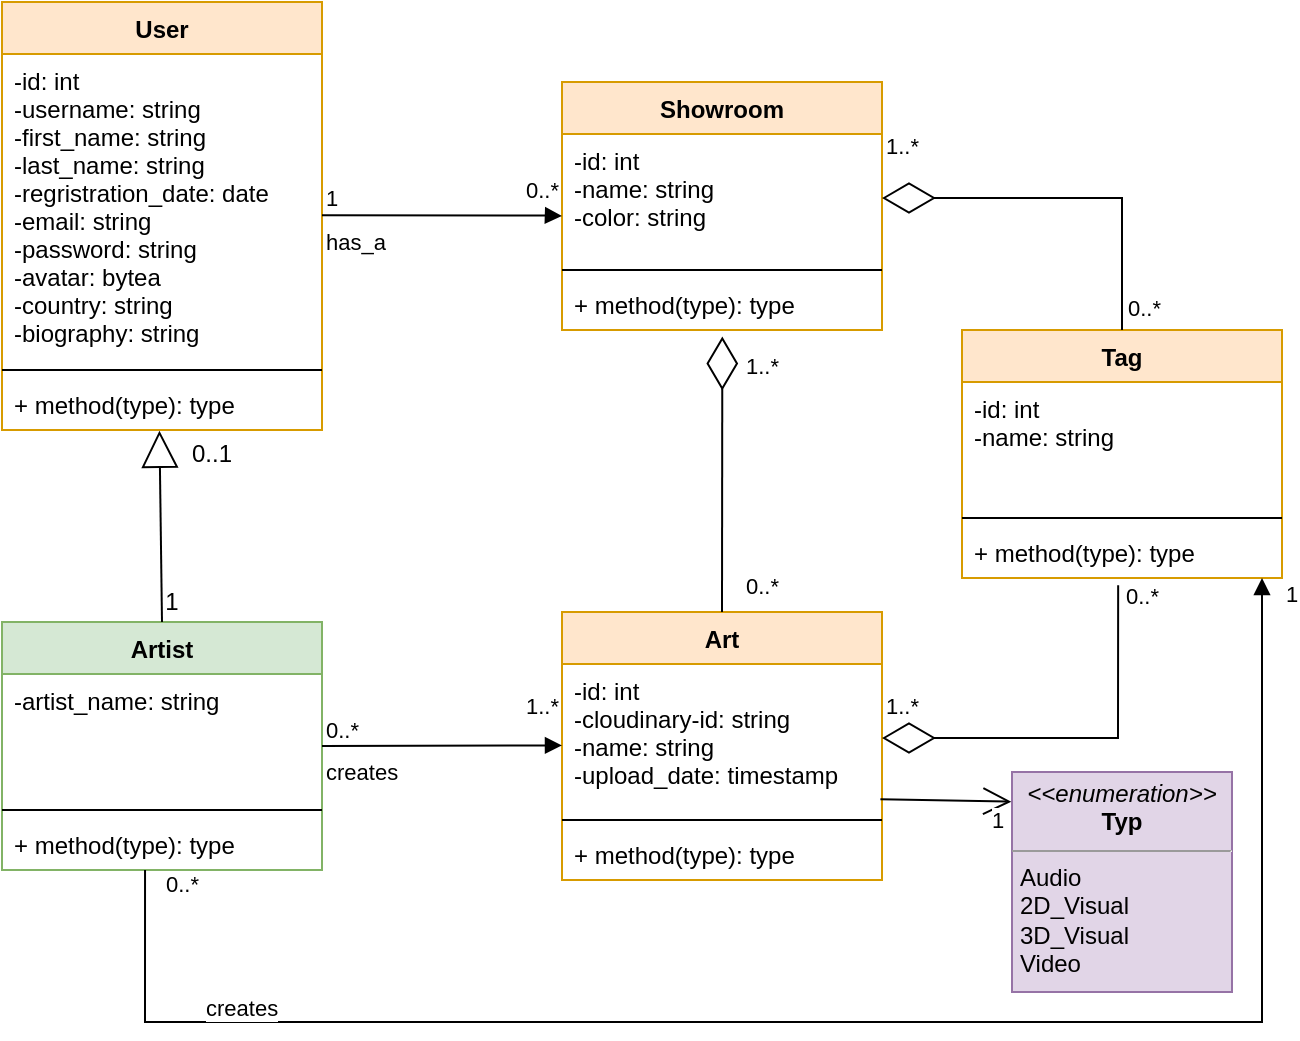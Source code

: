<mxfile version="15.8.4" type="device"><diagram id="lXlhnuPaVK8OzuQIuYaO" name="Page-1"><mxGraphModel dx="1102" dy="620" grid="1" gridSize="10" guides="1" tooltips="1" connect="1" arrows="1" fold="1" page="1" pageScale="1" pageWidth="827" pageHeight="1169" math="0" shadow="0"><root><mxCell id="0"/><mxCell id="1" parent="0"/><mxCell id="ckCnOFgn9SmFcDW9T2eo-1" value="Art" style="swimlane;fontStyle=1;align=center;verticalAlign=top;childLayout=stackLayout;horizontal=1;startSize=26;horizontalStack=0;resizeParent=1;resizeParentMax=0;resizeLast=0;collapsible=1;marginBottom=0;fillColor=#ffe6cc;strokeColor=#d79b00;" parent="1" vertex="1"><mxGeometry x="430" y="505" width="160" height="134" as="geometry"/></mxCell><mxCell id="ckCnOFgn9SmFcDW9T2eo-2" value="-id: int&#10;-cloudinary-id: string&#10;-name: string&#10;-upload_date: timestamp" style="text;strokeColor=none;fillColor=none;align=left;verticalAlign=top;spacingLeft=4;spacingRight=4;overflow=hidden;rotatable=0;points=[[0,0.5],[1,0.5]];portConstraint=eastwest;" parent="ckCnOFgn9SmFcDW9T2eo-1" vertex="1"><mxGeometry y="26" width="160" height="74" as="geometry"/></mxCell><mxCell id="ckCnOFgn9SmFcDW9T2eo-3" value="" style="line;strokeWidth=1;fillColor=none;align=left;verticalAlign=middle;spacingTop=-1;spacingLeft=3;spacingRight=3;rotatable=0;labelPosition=right;points=[];portConstraint=eastwest;" parent="ckCnOFgn9SmFcDW9T2eo-1" vertex="1"><mxGeometry y="100" width="160" height="8" as="geometry"/></mxCell><mxCell id="ckCnOFgn9SmFcDW9T2eo-4" value="+ method(type): type" style="text;strokeColor=none;fillColor=none;align=left;verticalAlign=top;spacingLeft=4;spacingRight=4;overflow=hidden;rotatable=0;points=[[0,0.5],[1,0.5]];portConstraint=eastwest;" parent="ckCnOFgn9SmFcDW9T2eo-1" vertex="1"><mxGeometry y="108" width="160" height="26" as="geometry"/></mxCell><mxCell id="ckCnOFgn9SmFcDW9T2eo-9" value="Showroom" style="swimlane;fontStyle=1;align=center;verticalAlign=top;childLayout=stackLayout;horizontal=1;startSize=26;horizontalStack=0;resizeParent=1;resizeParentMax=0;resizeLast=0;collapsible=1;marginBottom=0;fillColor=#ffe6cc;strokeColor=#d79b00;" parent="1" vertex="1"><mxGeometry x="430" y="240" width="160" height="124" as="geometry"/></mxCell><mxCell id="ckCnOFgn9SmFcDW9T2eo-10" value="-id: int&#10;-name: string&#10;-color: string" style="text;strokeColor=none;fillColor=none;align=left;verticalAlign=top;spacingLeft=4;spacingRight=4;overflow=hidden;rotatable=0;points=[[0,0.5],[1,0.5]];portConstraint=eastwest;" parent="ckCnOFgn9SmFcDW9T2eo-9" vertex="1"><mxGeometry y="26" width="160" height="64" as="geometry"/></mxCell><mxCell id="ckCnOFgn9SmFcDW9T2eo-11" value="" style="line;strokeWidth=1;fillColor=none;align=left;verticalAlign=middle;spacingTop=-1;spacingLeft=3;spacingRight=3;rotatable=0;labelPosition=right;points=[];portConstraint=eastwest;" parent="ckCnOFgn9SmFcDW9T2eo-9" vertex="1"><mxGeometry y="90" width="160" height="8" as="geometry"/></mxCell><mxCell id="ckCnOFgn9SmFcDW9T2eo-12" value="+ method(type): type" style="text;strokeColor=none;fillColor=none;align=left;verticalAlign=top;spacingLeft=4;spacingRight=4;overflow=hidden;rotatable=0;points=[[0,0.5],[1,0.5]];portConstraint=eastwest;" parent="ckCnOFgn9SmFcDW9T2eo-9" vertex="1"><mxGeometry y="98" width="160" height="26" as="geometry"/></mxCell><mxCell id="ckCnOFgn9SmFcDW9T2eo-13" value="Tag" style="swimlane;fontStyle=1;align=center;verticalAlign=top;childLayout=stackLayout;horizontal=1;startSize=26;horizontalStack=0;resizeParent=1;resizeParentMax=0;resizeLast=0;collapsible=1;marginBottom=0;fillColor=#ffe6cc;strokeColor=#d79b00;" parent="1" vertex="1"><mxGeometry x="630" y="364" width="160" height="124" as="geometry"/></mxCell><mxCell id="ckCnOFgn9SmFcDW9T2eo-14" value="-id: int&#10;-name: string&#10;" style="text;strokeColor=none;fillColor=none;align=left;verticalAlign=top;spacingLeft=4;spacingRight=4;overflow=hidden;rotatable=0;points=[[0,0.5],[1,0.5]];portConstraint=eastwest;" parent="ckCnOFgn9SmFcDW9T2eo-13" vertex="1"><mxGeometry y="26" width="160" height="64" as="geometry"/></mxCell><mxCell id="ckCnOFgn9SmFcDW9T2eo-15" value="" style="line;strokeWidth=1;fillColor=none;align=left;verticalAlign=middle;spacingTop=-1;spacingLeft=3;spacingRight=3;rotatable=0;labelPosition=right;points=[];portConstraint=eastwest;" parent="ckCnOFgn9SmFcDW9T2eo-13" vertex="1"><mxGeometry y="90" width="160" height="8" as="geometry"/></mxCell><mxCell id="ckCnOFgn9SmFcDW9T2eo-16" value="+ method(type): type" style="text;strokeColor=none;fillColor=none;align=left;verticalAlign=top;spacingLeft=4;spacingRight=4;overflow=hidden;rotatable=0;points=[[0,0.5],[1,0.5]];portConstraint=eastwest;" parent="ckCnOFgn9SmFcDW9T2eo-13" vertex="1"><mxGeometry y="98" width="160" height="26" as="geometry"/></mxCell><mxCell id="ckCnOFgn9SmFcDW9T2eo-17" value="Artist" style="swimlane;fontStyle=1;align=center;verticalAlign=top;childLayout=stackLayout;horizontal=1;startSize=26;horizontalStack=0;resizeParent=1;resizeParentMax=0;resizeLast=0;collapsible=1;marginBottom=0;fillColor=#d5e8d4;strokeColor=#82b366;" parent="1" vertex="1"><mxGeometry x="150" y="510" width="160" height="124" as="geometry"/></mxCell><mxCell id="ckCnOFgn9SmFcDW9T2eo-18" value="-artist_name: string" style="text;strokeColor=none;fillColor=none;align=left;verticalAlign=top;spacingLeft=4;spacingRight=4;overflow=hidden;rotatable=0;points=[[0,0.5],[1,0.5]];portConstraint=eastwest;" parent="ckCnOFgn9SmFcDW9T2eo-17" vertex="1"><mxGeometry y="26" width="160" height="64" as="geometry"/></mxCell><mxCell id="ckCnOFgn9SmFcDW9T2eo-19" value="" style="line;strokeWidth=1;fillColor=none;align=left;verticalAlign=middle;spacingTop=-1;spacingLeft=3;spacingRight=3;rotatable=0;labelPosition=right;points=[];portConstraint=eastwest;" parent="ckCnOFgn9SmFcDW9T2eo-17" vertex="1"><mxGeometry y="90" width="160" height="8" as="geometry"/></mxCell><mxCell id="ckCnOFgn9SmFcDW9T2eo-20" value="+ method(type): type" style="text;strokeColor=none;fillColor=none;align=left;verticalAlign=top;spacingLeft=4;spacingRight=4;overflow=hidden;rotatable=0;points=[[0,0.5],[1,0.5]];portConstraint=eastwest;" parent="ckCnOFgn9SmFcDW9T2eo-17" vertex="1"><mxGeometry y="98" width="160" height="26" as="geometry"/></mxCell><mxCell id="ckCnOFgn9SmFcDW9T2eo-21" value="User" style="swimlane;fontStyle=1;align=center;verticalAlign=top;childLayout=stackLayout;horizontal=1;startSize=26;horizontalStack=0;resizeParent=1;resizeParentMax=0;resizeLast=0;collapsible=1;marginBottom=0;fillColor=#ffe6cc;strokeColor=#d79b00;" parent="1" vertex="1"><mxGeometry x="150" y="200" width="160" height="214" as="geometry"/></mxCell><mxCell id="ckCnOFgn9SmFcDW9T2eo-22" value="-id: int&#10;-username: string&#10;-first_name: string&#10;-last_name: string&#10;-regristration_date: date&#10;-email: string&#10;-password: string&#10;-avatar: bytea&#10;-country: string&#10;-biography: string&#10;" style="text;align=left;verticalAlign=top;spacingLeft=4;spacingRight=4;overflow=hidden;rotatable=0;points=[[0,0.5],[1,0.5]];portConstraint=eastwest;" parent="ckCnOFgn9SmFcDW9T2eo-21" vertex="1"><mxGeometry y="26" width="160" height="154" as="geometry"/></mxCell><mxCell id="ckCnOFgn9SmFcDW9T2eo-23" value="" style="line;strokeWidth=1;fillColor=none;align=left;verticalAlign=middle;spacingTop=-1;spacingLeft=3;spacingRight=3;rotatable=0;labelPosition=right;points=[];portConstraint=eastwest;" parent="ckCnOFgn9SmFcDW9T2eo-21" vertex="1"><mxGeometry y="180" width="160" height="8" as="geometry"/></mxCell><mxCell id="ckCnOFgn9SmFcDW9T2eo-24" value="+ method(type): type" style="text;strokeColor=none;fillColor=none;align=left;verticalAlign=top;spacingLeft=4;spacingRight=4;overflow=hidden;rotatable=0;points=[[0,0.5],[1,0.5]];portConstraint=eastwest;" parent="ckCnOFgn9SmFcDW9T2eo-21" vertex="1"><mxGeometry y="188" width="160" height="26" as="geometry"/></mxCell><mxCell id="ckCnOFgn9SmFcDW9T2eo-29" value="" style="endArrow=block;endSize=16;endFill=0;html=1;rounded=0;fontColor=#000000;exitX=0.5;exitY=0;exitDx=0;exitDy=0;entryX=0.492;entryY=1.013;entryDx=0;entryDy=0;entryPerimeter=0;" parent="1" source="ckCnOFgn9SmFcDW9T2eo-17" target="ckCnOFgn9SmFcDW9T2eo-24" edge="1"><mxGeometry width="160" relative="1" as="geometry"><mxPoint x="560" y="400" as="sourcePoint"/><mxPoint x="550" y="310" as="targetPoint"/></mxGeometry></mxCell><mxCell id="ckCnOFgn9SmFcDW9T2eo-42" value="" style="endArrow=diamondThin;endFill=0;endSize=24;html=1;rounded=0;fontColor=#000000;exitX=0.488;exitY=1.141;exitDx=0;exitDy=0;exitPerimeter=0;entryX=1;entryY=0.5;entryDx=0;entryDy=0;" parent="1" source="ckCnOFgn9SmFcDW9T2eo-16" target="ckCnOFgn9SmFcDW9T2eo-2" edge="1"><mxGeometry width="160" relative="1" as="geometry"><mxPoint x="700" y="571.17" as="sourcePoint"/><mxPoint x="860" y="571.17" as="targetPoint"/><Array as="points"><mxPoint x="708" y="568"/></Array></mxGeometry></mxCell><mxCell id="ckCnOFgn9SmFcDW9T2eo-43" value="" style="endArrow=diamondThin;endFill=0;endSize=24;html=1;rounded=0;fontColor=#000000;exitX=0.5;exitY=0;exitDx=0;exitDy=0;entryX=1;entryY=0.5;entryDx=0;entryDy=0;" parent="1" source="ckCnOFgn9SmFcDW9T2eo-13" target="ckCnOFgn9SmFcDW9T2eo-10" edge="1"><mxGeometry width="160" relative="1" as="geometry"><mxPoint x="690" y="301.17" as="sourcePoint"/><mxPoint x="850" y="301.17" as="targetPoint"/><Array as="points"><mxPoint x="710" y="298"/></Array></mxGeometry></mxCell><mxCell id="ckCnOFgn9SmFcDW9T2eo-47" value="" style="endArrow=diamondThin;endFill=0;endSize=24;html=1;rounded=0;fontColor=#000000;exitX=0.5;exitY=0;exitDx=0;exitDy=0;entryX=0.501;entryY=1.126;entryDx=0;entryDy=0;entryPerimeter=0;" parent="1" source="ckCnOFgn9SmFcDW9T2eo-1" target="ckCnOFgn9SmFcDW9T2eo-12" edge="1"><mxGeometry width="160" relative="1" as="geometry"><mxPoint x="510" y="500" as="sourcePoint"/><mxPoint x="480" y="410" as="targetPoint"/></mxGeometry></mxCell><mxCell id="ckCnOFgn9SmFcDW9T2eo-52" value="1" style="text;html=1;strokeColor=none;fillColor=none;align=center;verticalAlign=middle;whiteSpace=wrap;rounded=0;fontColor=#000000;" parent="1" vertex="1"><mxGeometry x="220" y="490" width="30" height="20" as="geometry"/></mxCell><mxCell id="ckCnOFgn9SmFcDW9T2eo-56" value="0..1" style="text;html=1;strokeColor=none;fillColor=none;align=center;verticalAlign=middle;whiteSpace=wrap;rounded=0;fontColor=#000000;" parent="1" vertex="1"><mxGeometry x="240" y="416" width="30" height="20" as="geometry"/></mxCell><mxCell id="ckCnOFgn9SmFcDW9T2eo-63" value="creates" style="endArrow=block;endFill=1;html=1;edgeStyle=orthogonalEdgeStyle;align=left;verticalAlign=top;rounded=0;fontColor=#000000;" parent="1" edge="1"><mxGeometry x="-1" relative="1" as="geometry"><mxPoint x="310" y="572" as="sourcePoint"/><mxPoint x="430" y="571.66" as="targetPoint"/><Array as="points"><mxPoint x="430" y="572"/></Array><mxPoint as="offset"/></mxGeometry></mxCell><mxCell id="ckCnOFgn9SmFcDW9T2eo-64" value="0..*" style="edgeLabel;resizable=0;html=1;align=left;verticalAlign=bottom;fontColor=#000000;" parent="ckCnOFgn9SmFcDW9T2eo-63" connectable="0" vertex="1"><mxGeometry x="-1" relative="1" as="geometry"/></mxCell><mxCell id="ckCnOFgn9SmFcDW9T2eo-65" value="has_a" style="endArrow=block;endFill=1;html=1;edgeStyle=orthogonalEdgeStyle;align=left;verticalAlign=top;rounded=0;fontColor=#000000;" parent="1" edge="1"><mxGeometry x="-1" relative="1" as="geometry"><mxPoint x="310" y="306.66" as="sourcePoint"/><mxPoint x="430" y="307" as="targetPoint"/><Array as="points"><mxPoint x="420" y="306.66"/><mxPoint x="420" y="306.66"/></Array></mxGeometry></mxCell><mxCell id="ckCnOFgn9SmFcDW9T2eo-66" value="1" style="edgeLabel;resizable=0;html=1;align=left;verticalAlign=bottom;fontColor=#000000;" parent="ckCnOFgn9SmFcDW9T2eo-65" connectable="0" vertex="1"><mxGeometry x="-1" relative="1" as="geometry"/></mxCell><mxCell id="ckCnOFgn9SmFcDW9T2eo-68" value="1..*" style="edgeLabel;resizable=0;html=1;align=left;verticalAlign=bottom;fontColor=#000000;" parent="1" connectable="0" vertex="1"><mxGeometry x="410" y="560" as="geometry"/></mxCell><mxCell id="ckCnOFgn9SmFcDW9T2eo-69" value="1..*" style="edgeLabel;resizable=0;html=1;align=left;verticalAlign=bottom;fontColor=#000000;" parent="1" connectable="0" vertex="1"><mxGeometry x="590" y="560" as="geometry"/></mxCell><mxCell id="ckCnOFgn9SmFcDW9T2eo-70" value="0..*" style="edgeLabel;resizable=0;html=1;align=left;verticalAlign=bottom;fontColor=#000000;" parent="1" connectable="0" vertex="1"><mxGeometry x="710" y="505" as="geometry"/></mxCell><mxCell id="ckCnOFgn9SmFcDW9T2eo-72" value="creates" style="endArrow=block;endFill=1;html=1;edgeStyle=orthogonalEdgeStyle;align=left;verticalAlign=top;rounded=0;fontColor=#000000;exitX=0.447;exitY=0.998;exitDx=0;exitDy=0;exitPerimeter=0;" parent="1" source="ckCnOFgn9SmFcDW9T2eo-20" target="ckCnOFgn9SmFcDW9T2eo-16" edge="1"><mxGeometry x="-0.756" y="20" relative="1" as="geometry"><mxPoint x="230" y="720" as="sourcePoint"/><mxPoint x="780" y="500" as="targetPoint"/><Array as="points"><mxPoint x="222" y="710"/><mxPoint x="780" y="710"/></Array><mxPoint as="offset"/></mxGeometry></mxCell><mxCell id="ckCnOFgn9SmFcDW9T2eo-73" value="0..*" style="edgeLabel;resizable=0;html=1;align=left;verticalAlign=bottom;fontColor=#000000;" parent="ckCnOFgn9SmFcDW9T2eo-72" connectable="0" vertex="1"><mxGeometry x="-1" relative="1" as="geometry"><mxPoint x="8" y="16" as="offset"/></mxGeometry></mxCell><mxCell id="ckCnOFgn9SmFcDW9T2eo-74" value="1" style="edgeLabel;resizable=0;html=1;align=left;verticalAlign=bottom;fontColor=#000000;" parent="1" connectable="0" vertex="1"><mxGeometry x="790" y="504.998" as="geometry"/></mxCell><mxCell id="ckCnOFgn9SmFcDW9T2eo-75" value="0..*" style="edgeLabel;resizable=0;html=1;align=left;verticalAlign=bottom;fontColor=#000000;" parent="1" connectable="0" vertex="1"><mxGeometry x="720" y="510" as="geometry"><mxPoint x="-9" y="-149" as="offset"/></mxGeometry></mxCell><mxCell id="ckCnOFgn9SmFcDW9T2eo-77" value="1..*" style="edgeLabel;resizable=0;html=1;align=left;verticalAlign=bottom;fontColor=#000000;" parent="1" connectable="0" vertex="1"><mxGeometry x="590" y="280" as="geometry"/></mxCell><mxCell id="ckCnOFgn9SmFcDW9T2eo-78" value="0..*" style="edgeLabel;resizable=0;html=1;align=left;verticalAlign=bottom;fontColor=#000000;" parent="1" connectable="0" vertex="1"><mxGeometry x="520" y="500" as="geometry"/></mxCell><mxCell id="ckCnOFgn9SmFcDW9T2eo-79" value="1..*" style="edgeLabel;resizable=0;html=1;align=left;verticalAlign=bottom;fontColor=#000000;" parent="1" connectable="0" vertex="1"><mxGeometry x="520" y="390" as="geometry"/></mxCell><mxCell id="ckCnOFgn9SmFcDW9T2eo-80" value="0..*" style="edgeLabel;resizable=0;html=1;align=left;verticalAlign=bottom;fontColor=#000000;" parent="1" connectable="0" vertex="1"><mxGeometry x="410" y="302" as="geometry"/></mxCell><mxCell id="ckCnOFgn9SmFcDW9T2eo-92" value="&lt;p style=&quot;margin: 0px ; margin-top: 4px ; text-align: center&quot;&gt;&lt;i&gt;&amp;lt;&amp;lt;enumeration&amp;gt;&amp;gt;&lt;/i&gt;&lt;br&gt;&lt;b&gt;Typ&lt;/b&gt;&lt;/p&gt;&lt;hr size=&quot;1&quot;&gt;&lt;p style=&quot;margin: 0px ; margin-left: 4px&quot;&gt;Audio&lt;/p&gt;&lt;p style=&quot;margin: 0px ; margin-left: 4px&quot;&gt;2D_Visual&lt;/p&gt;&lt;p style=&quot;margin: 0px ; margin-left: 4px&quot;&gt;3D_Visual&lt;/p&gt;&lt;p style=&quot;margin: 0px ; margin-left: 4px&quot;&gt;Video&lt;/p&gt;&lt;p style=&quot;margin: 0px ; margin-left: 4px&quot;&gt;&lt;br&gt;&lt;/p&gt;&lt;p style=&quot;margin: 0px ; margin-left: 4px&quot;&gt;&lt;br&gt;&lt;/p&gt;&lt;p style=&quot;margin: 0px ; margin-left: 4px&quot;&gt;&lt;br&gt;&lt;/p&gt;" style="verticalAlign=top;align=left;overflow=fill;fontSize=12;fontFamily=Helvetica;html=1;fillColor=#e1d5e7;strokeColor=#9673a6;" parent="1" vertex="1"><mxGeometry x="655" y="585" width="110" height="110" as="geometry"/></mxCell><mxCell id="ckCnOFgn9SmFcDW9T2eo-93" value="" style="endArrow=open;endFill=1;endSize=12;html=1;rounded=0;fontColor=#000000;entryX=-0.003;entryY=0.135;entryDx=0;entryDy=0;exitX=0.995;exitY=0.914;exitDx=0;exitDy=0;exitPerimeter=0;entryPerimeter=0;" parent="1" source="ckCnOFgn9SmFcDW9T2eo-2" target="ckCnOFgn9SmFcDW9T2eo-92" edge="1"><mxGeometry width="160" relative="1" as="geometry"><mxPoint x="483" y="643" as="sourcePoint"/><mxPoint x="480" y="760" as="targetPoint"/></mxGeometry></mxCell><mxCell id="ckCnOFgn9SmFcDW9T2eo-94" value="1" style="edgeLabel;resizable=0;html=1;align=left;verticalAlign=bottom;fontColor=#000000;" parent="1" connectable="0" vertex="1"><mxGeometry x="360" y="519.998" as="geometry"><mxPoint x="283" y="98" as="offset"/></mxGeometry></mxCell></root></mxGraphModel></diagram></mxfile>